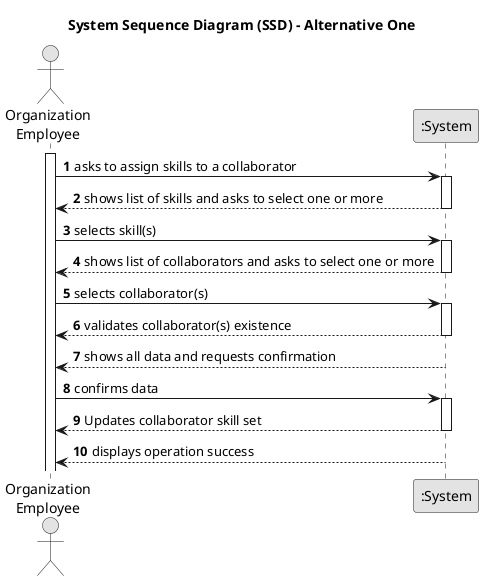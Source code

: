 @startuml
skinparam monochrome true
skinparam packageStyle rectangle
skinparam shadowing false

title System Sequence Diagram (SSD) - Alternative One

autonumber

actor "Organization\nEmployee" as Employee
participant ":System" as System

activate Employee

    Employee -> System : asks to assign skills to a collaborator
    activate System

    System --> Employee : shows list of skills and asks to select one or more
    deactivate System

    Employee -> System : selects skill(s)
    activate System

    System --> Employee : shows list of collaborators and asks to select one or more
    deactivate System

    Employee -> System : selects collaborator(s)
    activate System

    System --> Employee : validates collaborator(s) existence
    deactivate System

        System --> Employee : shows all data and requests confirmation
    deactivate System

    Employee -> System : confirms data
    activate System

    System --> Employee : Updates collaborator skill set
        deactivate System

        System --> Employee : displays operation success
    deactivate System

@enduml